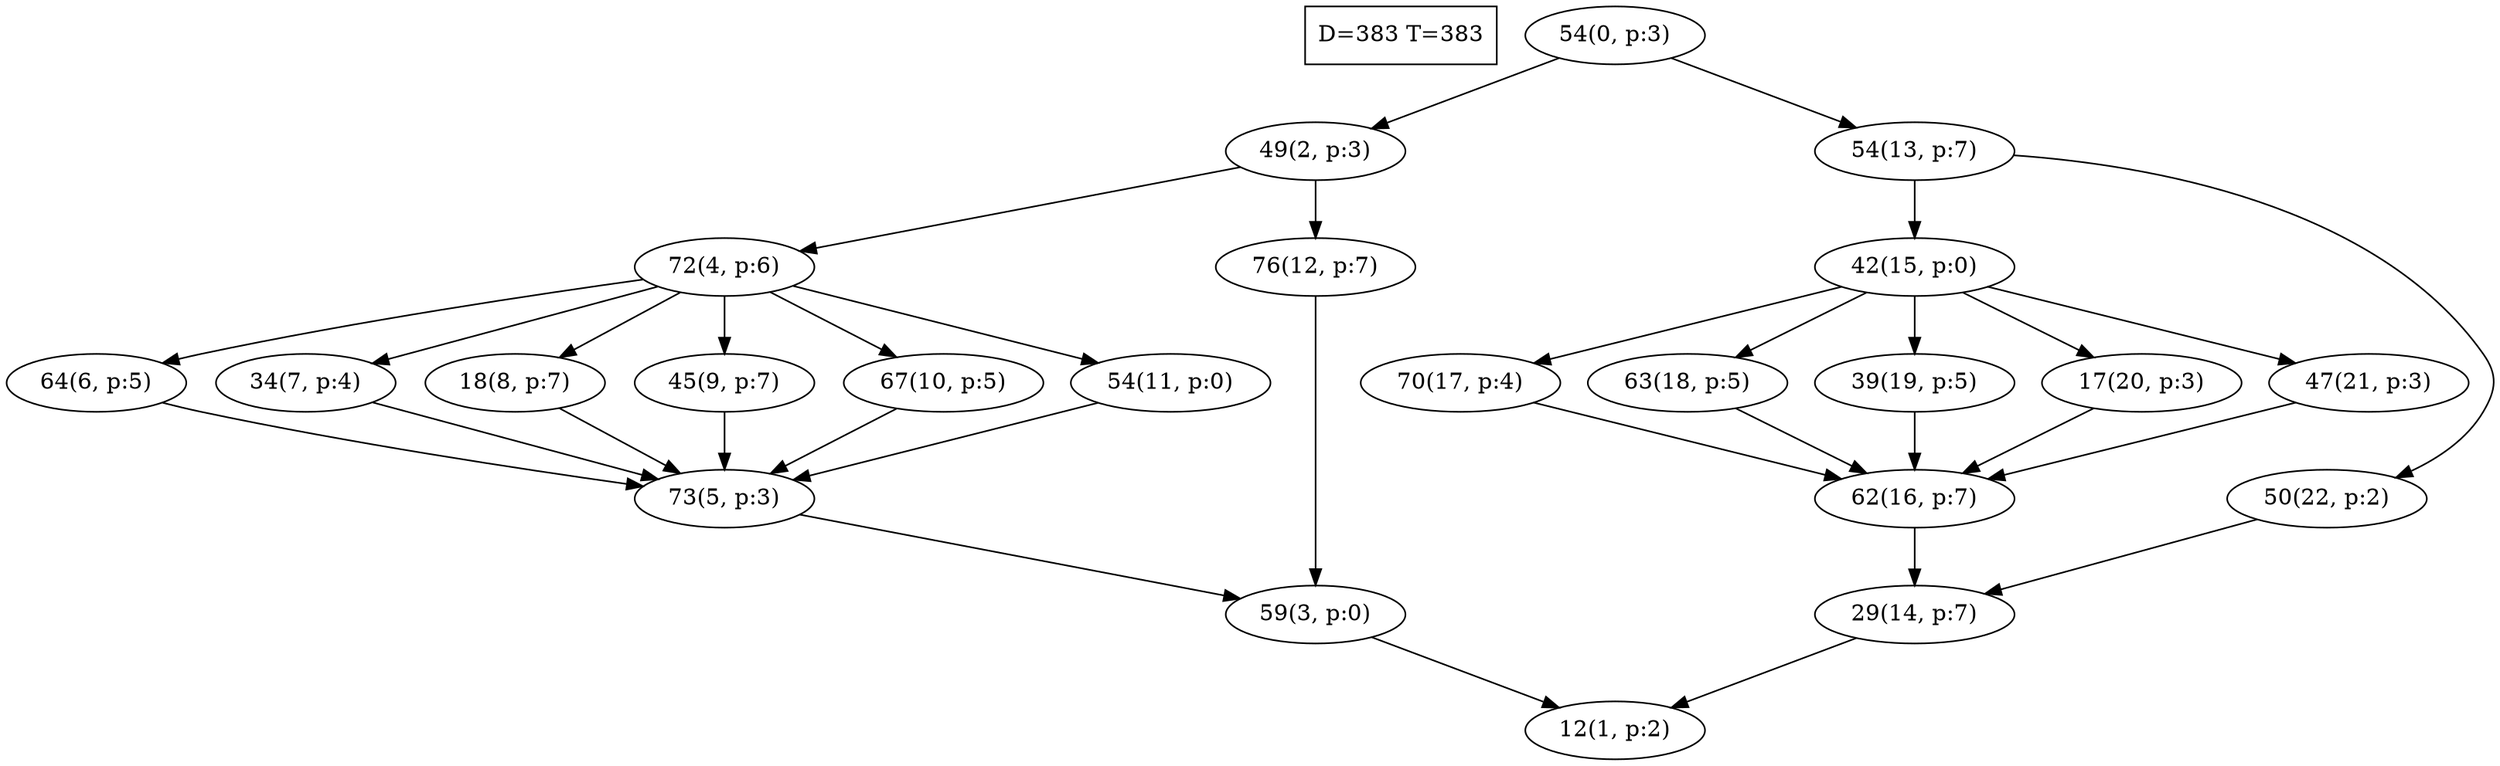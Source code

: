digraph Task {
i [shape=box, label="D=383 T=383"]; 
0 [label="54(0, p:3)"];
1 [label="12(1, p:2)"];
2 [label="49(2, p:3)"];
3 [label="59(3, p:0)"];
4 [label="72(4, p:6)"];
5 [label="73(5, p:3)"];
6 [label="64(6, p:5)"];
7 [label="34(7, p:4)"];
8 [label="18(8, p:7)"];
9 [label="45(9, p:7)"];
10 [label="67(10, p:5)"];
11 [label="54(11, p:0)"];
12 [label="76(12, p:7)"];
13 [label="54(13, p:7)"];
14 [label="29(14, p:7)"];
15 [label="42(15, p:0)"];
16 [label="62(16, p:7)"];
17 [label="70(17, p:4)"];
18 [label="63(18, p:5)"];
19 [label="39(19, p:5)"];
20 [label="17(20, p:3)"];
21 [label="47(21, p:3)"];
22 [label="50(22, p:2)"];
0 -> 2;
0 -> 13;
2 -> 4;
2 -> 12;
3 -> 1;
4 -> 6;
4 -> 7;
4 -> 8;
4 -> 9;
4 -> 10;
4 -> 11;
5 -> 3;
6 -> 5;
7 -> 5;
8 -> 5;
9 -> 5;
10 -> 5;
11 -> 5;
12 -> 3;
13 -> 15;
13 -> 22;
14 -> 1;
15 -> 17;
15 -> 18;
15 -> 19;
15 -> 20;
15 -> 21;
16 -> 14;
17 -> 16;
18 -> 16;
19 -> 16;
20 -> 16;
21 -> 16;
22 -> 14;
}